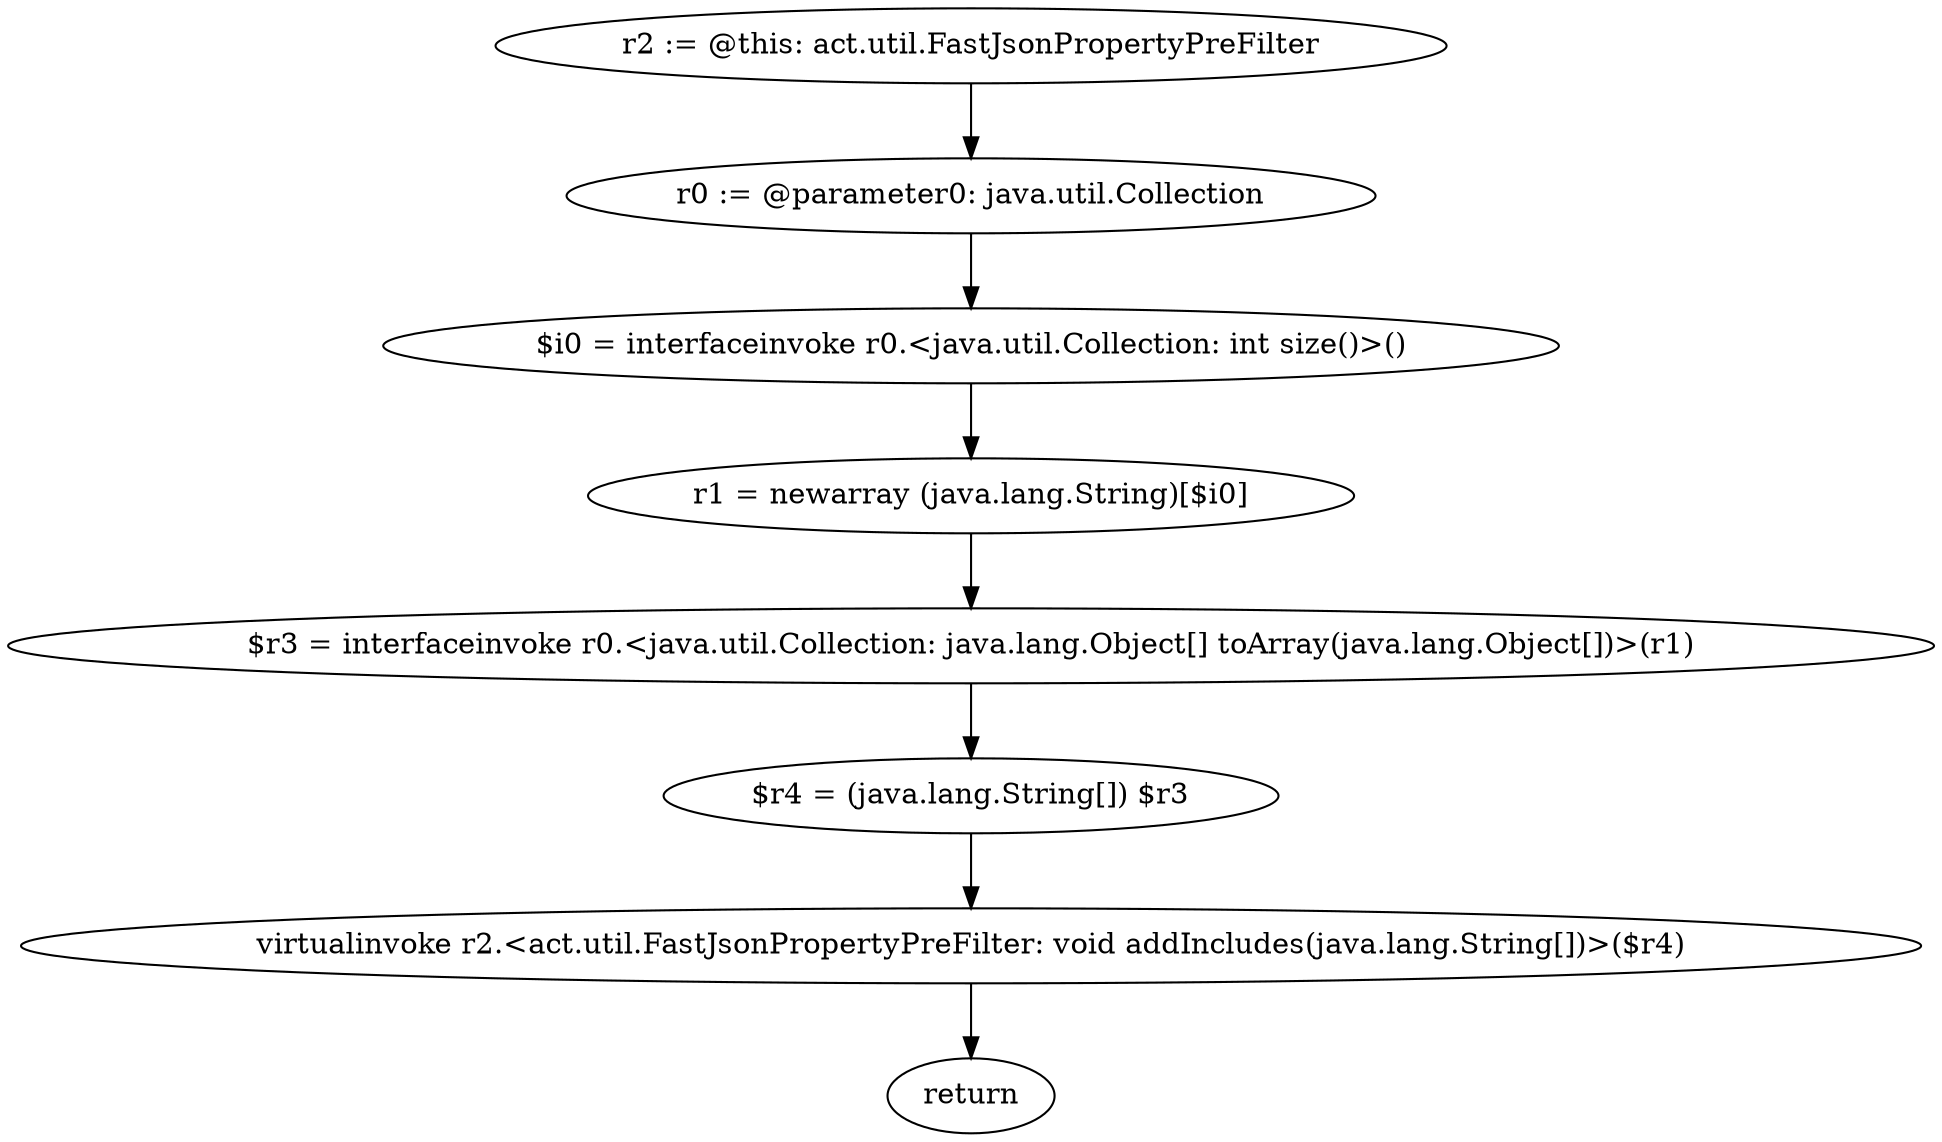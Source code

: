 digraph "unitGraph" {
    "r2 := @this: act.util.FastJsonPropertyPreFilter"
    "r0 := @parameter0: java.util.Collection"
    "$i0 = interfaceinvoke r0.<java.util.Collection: int size()>()"
    "r1 = newarray (java.lang.String)[$i0]"
    "$r3 = interfaceinvoke r0.<java.util.Collection: java.lang.Object[] toArray(java.lang.Object[])>(r1)"
    "$r4 = (java.lang.String[]) $r3"
    "virtualinvoke r2.<act.util.FastJsonPropertyPreFilter: void addIncludes(java.lang.String[])>($r4)"
    "return"
    "r2 := @this: act.util.FastJsonPropertyPreFilter"->"r0 := @parameter0: java.util.Collection";
    "r0 := @parameter0: java.util.Collection"->"$i0 = interfaceinvoke r0.<java.util.Collection: int size()>()";
    "$i0 = interfaceinvoke r0.<java.util.Collection: int size()>()"->"r1 = newarray (java.lang.String)[$i0]";
    "r1 = newarray (java.lang.String)[$i0]"->"$r3 = interfaceinvoke r0.<java.util.Collection: java.lang.Object[] toArray(java.lang.Object[])>(r1)";
    "$r3 = interfaceinvoke r0.<java.util.Collection: java.lang.Object[] toArray(java.lang.Object[])>(r1)"->"$r4 = (java.lang.String[]) $r3";
    "$r4 = (java.lang.String[]) $r3"->"virtualinvoke r2.<act.util.FastJsonPropertyPreFilter: void addIncludes(java.lang.String[])>($r4)";
    "virtualinvoke r2.<act.util.FastJsonPropertyPreFilter: void addIncludes(java.lang.String[])>($r4)"->"return";
}
